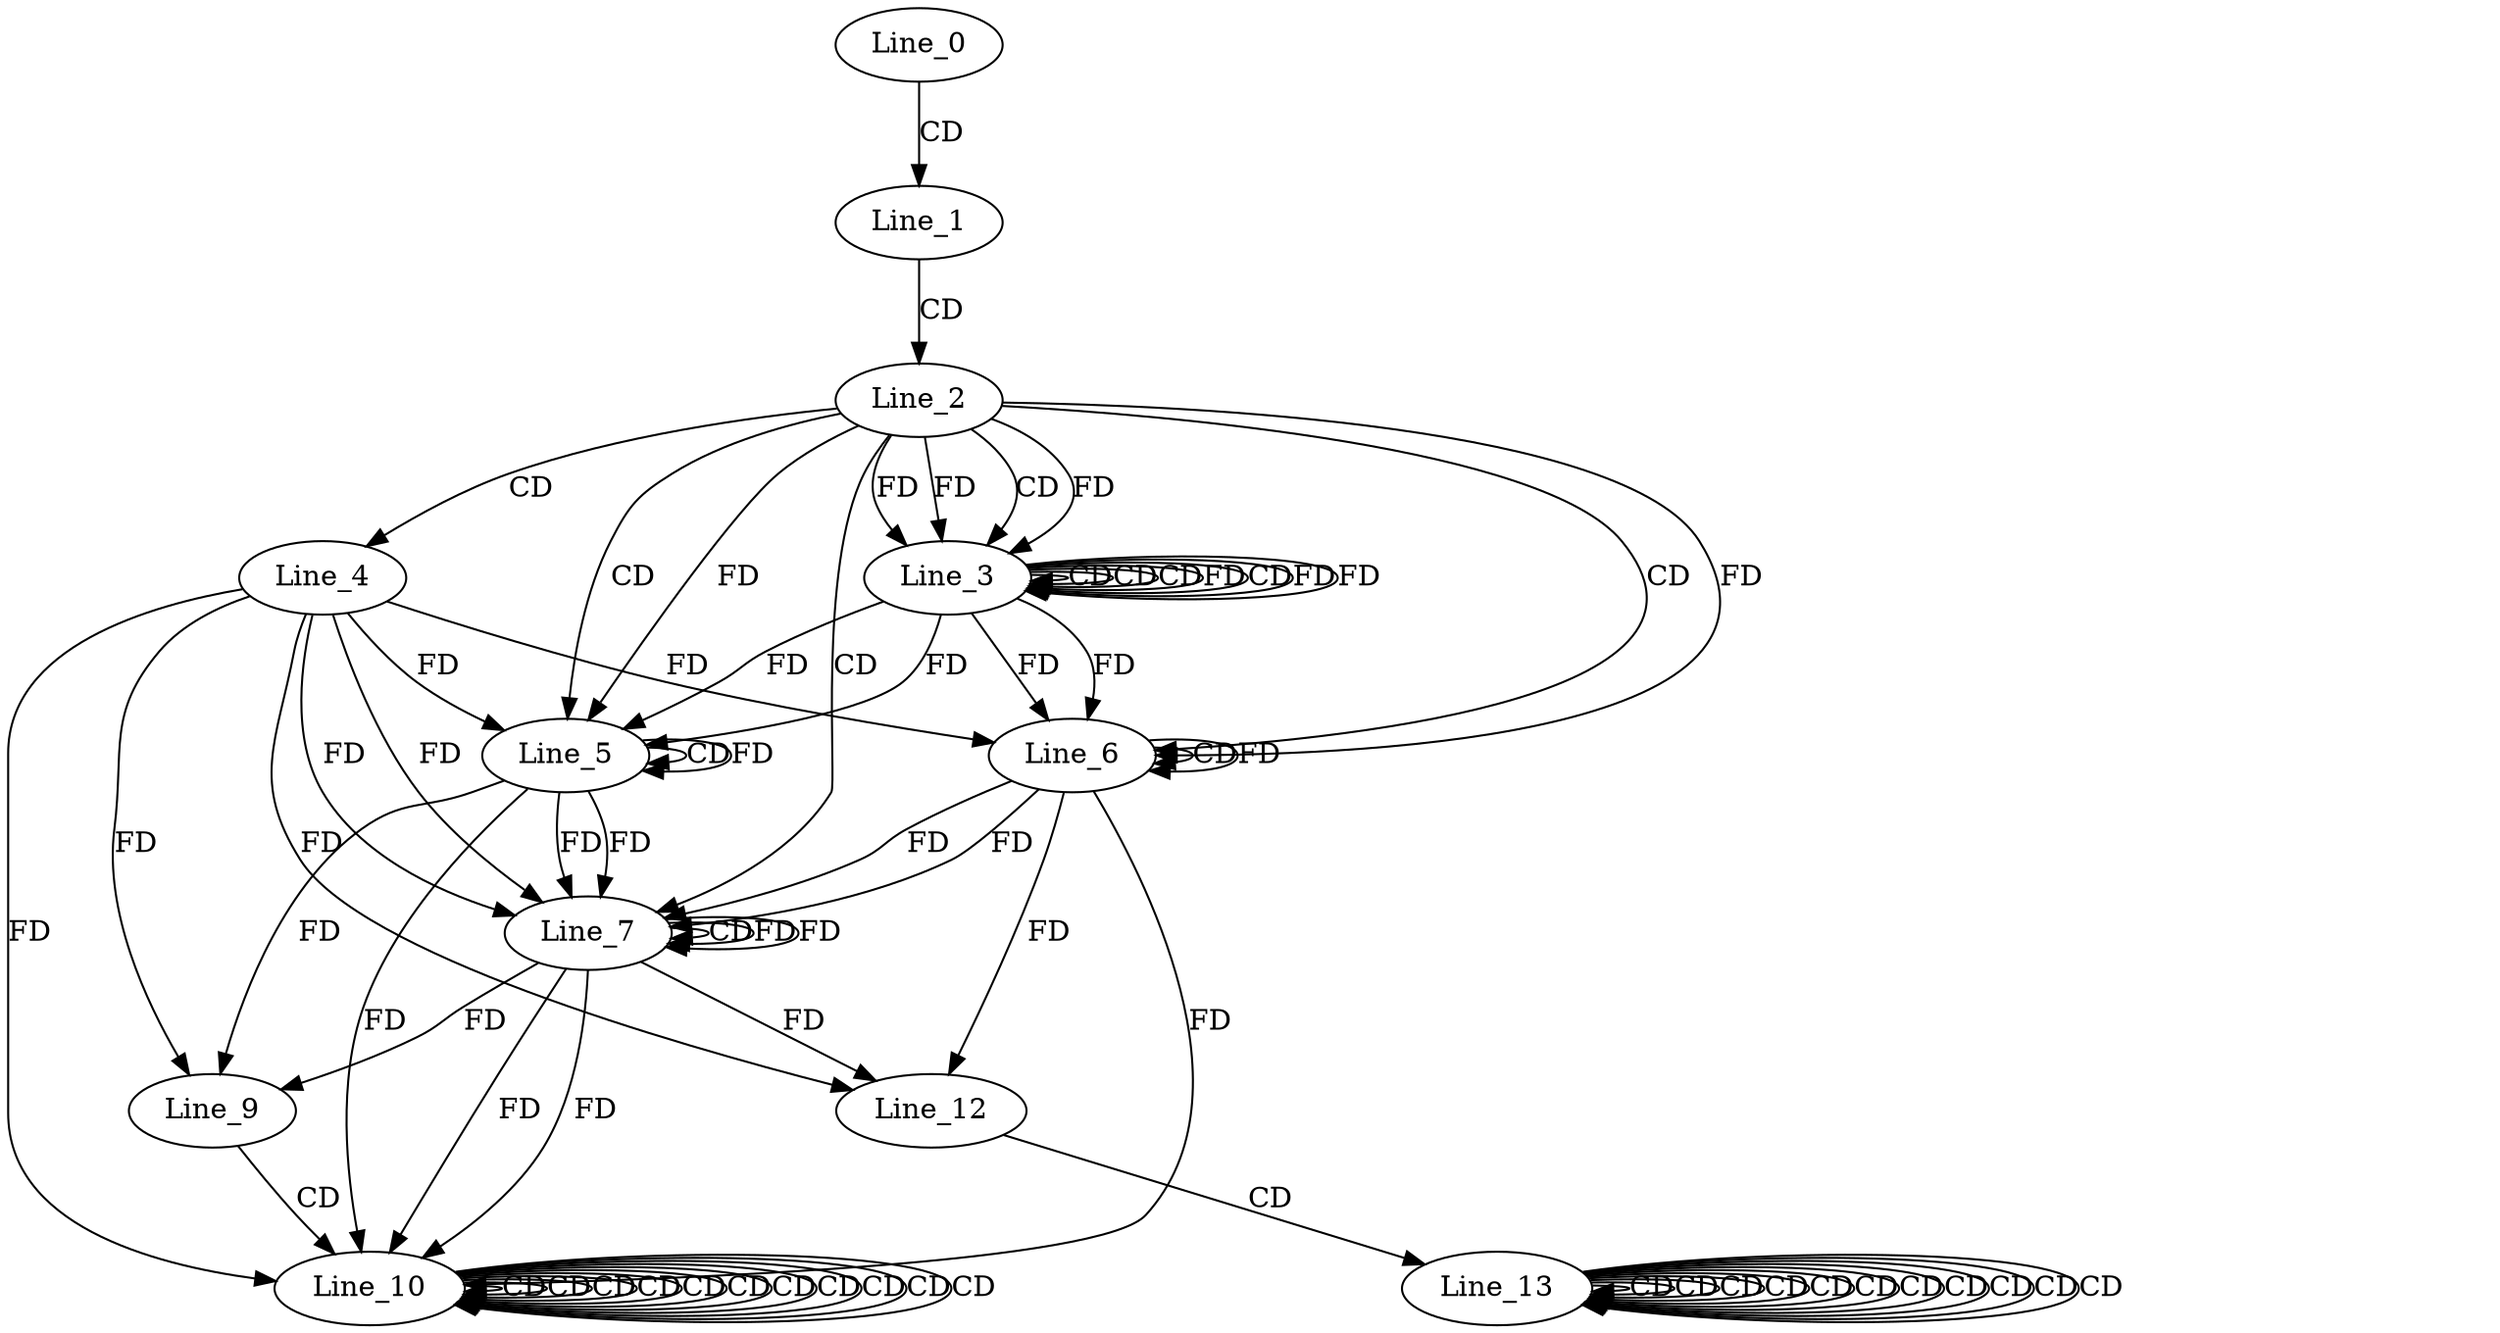 digraph G {
  Line_0;
  Line_1;
  Line_2;
  Line_3;
  Line_3;
  Line_3;
  Line_3;
  Line_3;
  Line_3;
  Line_4;
  Line_5;
  Line_5;
  Line_5;
  Line_6;
  Line_6;
  Line_6;
  Line_7;
  Line_7;
  Line_7;
  Line_7;
  Line_7;
  Line_9;
  Line_10;
  Line_10;
  Line_10;
  Line_10;
  Line_10;
  Line_10;
  Line_10;
  Line_10;
  Line_10;
  Line_10;
  Line_10;
  Line_10;
  Line_12;
  Line_13;
  Line_13;
  Line_13;
  Line_13;
  Line_13;
  Line_13;
  Line_13;
  Line_13;
  Line_13;
  Line_13;
  Line_13;
  Line_13;
  Line_0 -> Line_1 [ label="CD" ];
  Line_1 -> Line_2 [ label="CD" ];
  Line_2 -> Line_3 [ label="CD" ];
  Line_3 -> Line_3 [ label="CD" ];
  Line_3 -> Line_3 [ label="CD" ];
  Line_2 -> Line_3 [ label="FD" ];
  Line_3 -> Line_3 [ label="CD" ];
  Line_2 -> Line_3 [ label="FD" ];
  Line_3 -> Line_3 [ label="FD" ];
  Line_3 -> Line_3 [ label="CD" ];
  Line_2 -> Line_3 [ label="FD" ];
  Line_3 -> Line_3 [ label="FD" ];
  Line_3 -> Line_3 [ label="FD" ];
  Line_2 -> Line_4 [ label="CD" ];
  Line_2 -> Line_5 [ label="CD" ];
  Line_2 -> Line_5 [ label="FD" ];
  Line_3 -> Line_5 [ label="FD" ];
  Line_3 -> Line_5 [ label="FD" ];
  Line_5 -> Line_5 [ label="CD" ];
  Line_4 -> Line_5 [ label="FD" ];
  Line_5 -> Line_5 [ label="FD" ];
  Line_2 -> Line_6 [ label="CD" ];
  Line_2 -> Line_6 [ label="FD" ];
  Line_3 -> Line_6 [ label="FD" ];
  Line_3 -> Line_6 [ label="FD" ];
  Line_6 -> Line_6 [ label="CD" ];
  Line_4 -> Line_6 [ label="FD" ];
  Line_6 -> Line_6 [ label="FD" ];
  Line_2 -> Line_7 [ label="CD" ];
  Line_4 -> Line_7 [ label="FD" ];
  Line_5 -> Line_7 [ label="FD" ];
  Line_6 -> Line_7 [ label="FD" ];
  Line_7 -> Line_7 [ label="CD" ];
  Line_4 -> Line_7 [ label="FD" ];
  Line_5 -> Line_7 [ label="FD" ];
  Line_7 -> Line_7 [ label="FD" ];
  Line_6 -> Line_7 [ label="FD" ];
  Line_7 -> Line_7 [ label="FD" ];
  Line_4 -> Line_9 [ label="FD" ];
  Line_5 -> Line_9 [ label="FD" ];
  Line_7 -> Line_9 [ label="FD" ];
  Line_9 -> Line_10 [ label="CD" ];
  Line_10 -> Line_10 [ label="CD" ];
  Line_10 -> Line_10 [ label="CD" ];
  Line_10 -> Line_10 [ label="CD" ];
  Line_10 -> Line_10 [ label="CD" ];
  Line_10 -> Line_10 [ label="CD" ];
  Line_10 -> Line_10 [ label="CD" ];
  Line_10 -> Line_10 [ label="CD" ];
  Line_10 -> Line_10 [ label="CD" ];
  Line_10 -> Line_10 [ label="CD" ];
  Line_10 -> Line_10 [ label="CD" ];
  Line_4 -> Line_10 [ label="FD" ];
  Line_5 -> Line_10 [ label="FD" ];
  Line_7 -> Line_10 [ label="FD" ];
  Line_6 -> Line_10 [ label="FD" ];
  Line_7 -> Line_10 [ label="FD" ];
  Line_10 -> Line_10 [ label="CD" ];
  Line_4 -> Line_12 [ label="FD" ];
  Line_6 -> Line_12 [ label="FD" ];
  Line_7 -> Line_12 [ label="FD" ];
  Line_12 -> Line_13 [ label="CD" ];
  Line_13 -> Line_13 [ label="CD" ];
  Line_13 -> Line_13 [ label="CD" ];
  Line_13 -> Line_13 [ label="CD" ];
  Line_13 -> Line_13 [ label="CD" ];
  Line_13 -> Line_13 [ label="CD" ];
  Line_13 -> Line_13 [ label="CD" ];
  Line_13 -> Line_13 [ label="CD" ];
  Line_13 -> Line_13 [ label="CD" ];
  Line_13 -> Line_13 [ label="CD" ];
  Line_13 -> Line_13 [ label="CD" ];
  Line_13 -> Line_13 [ label="CD" ];
}

